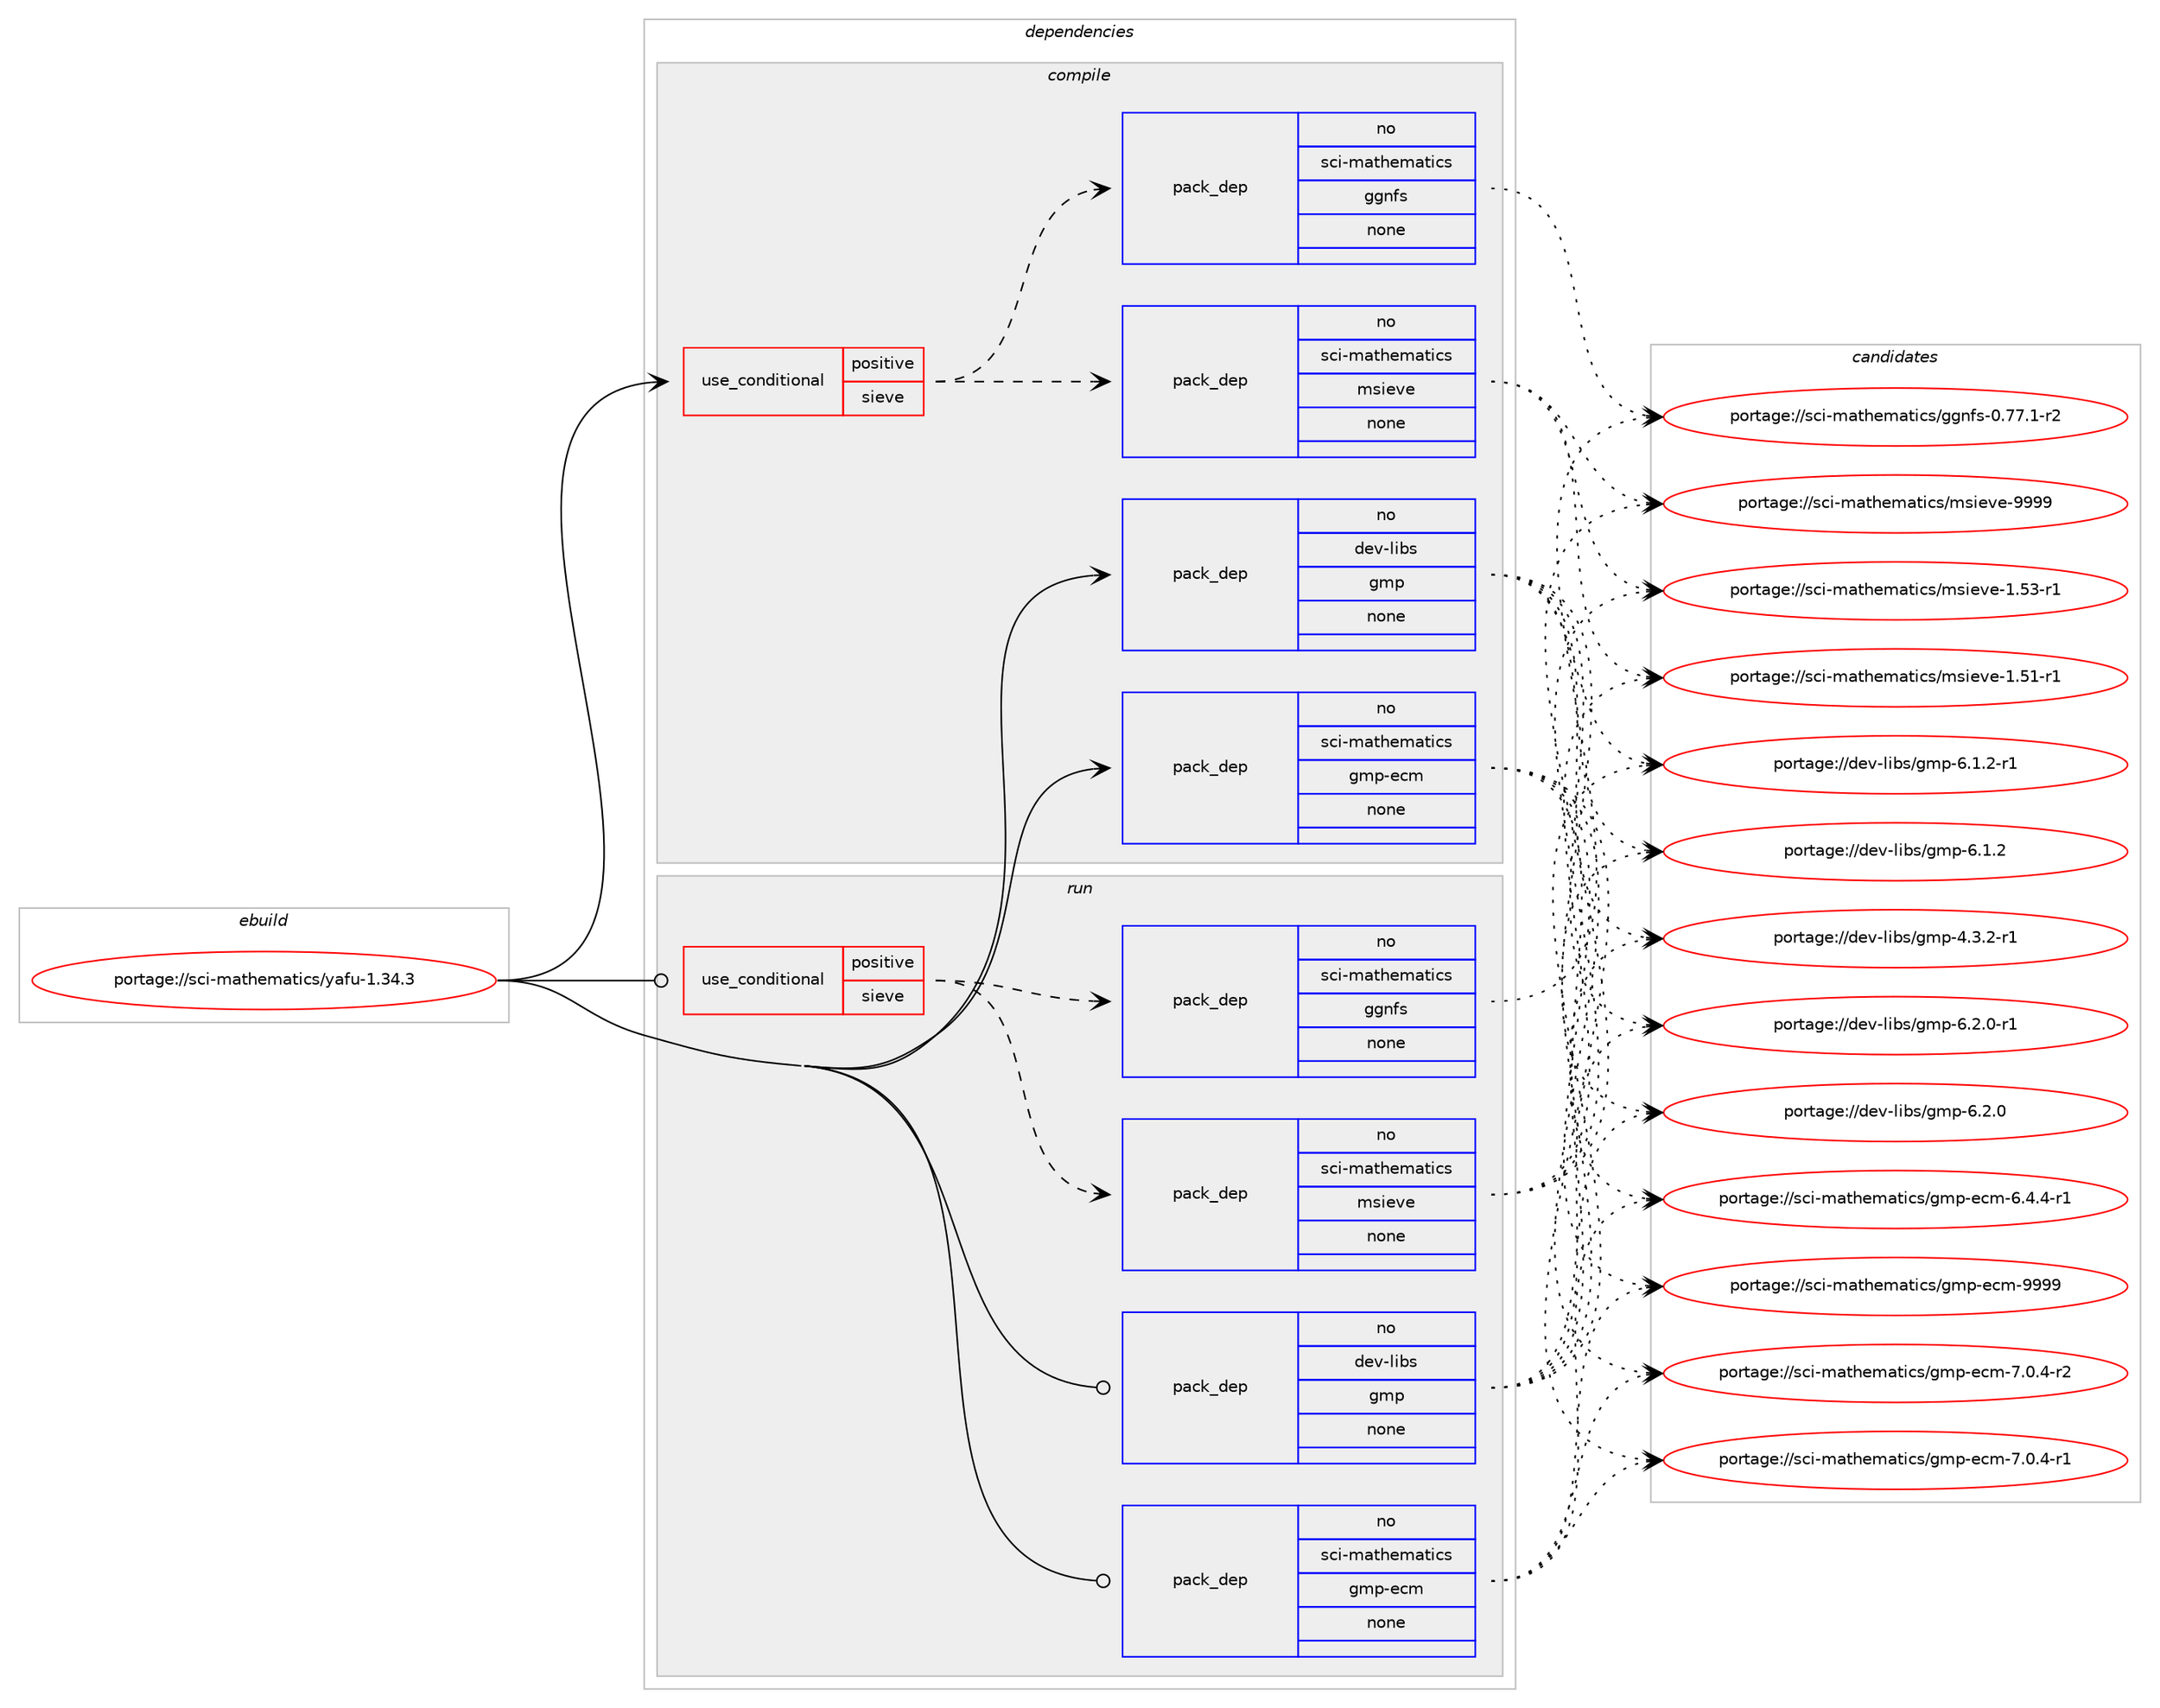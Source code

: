 digraph prolog {

# *************
# Graph options
# *************

newrank=true;
concentrate=true;
compound=true;
graph [rankdir=LR,fontname=Helvetica,fontsize=10,ranksep=1.5];#, ranksep=2.5, nodesep=0.2];
edge  [arrowhead=vee];
node  [fontname=Helvetica,fontsize=10];

# **********
# The ebuild
# **********

subgraph cluster_leftcol {
color=gray;
rank=same;
label=<<i>ebuild</i>>;
id [label="portage://sci-mathematics/yafu-1.34.3", color=red, width=4, href="../sci-mathematics/yafu-1.34.3.svg"];
}

# ****************
# The dependencies
# ****************

subgraph cluster_midcol {
color=gray;
label=<<i>dependencies</i>>;
subgraph cluster_compile {
fillcolor="#eeeeee";
style=filled;
label=<<i>compile</i>>;
subgraph cond6321 {
dependency35484 [label=<<TABLE BORDER="0" CELLBORDER="1" CELLSPACING="0" CELLPADDING="4"><TR><TD ROWSPAN="3" CELLPADDING="10">use_conditional</TD></TR><TR><TD>positive</TD></TR><TR><TD>sieve</TD></TR></TABLE>>, shape=none, color=red];
subgraph pack28394 {
dependency35485 [label=<<TABLE BORDER="0" CELLBORDER="1" CELLSPACING="0" CELLPADDING="4" WIDTH="220"><TR><TD ROWSPAN="6" CELLPADDING="30">pack_dep</TD></TR><TR><TD WIDTH="110">no</TD></TR><TR><TD>sci-mathematics</TD></TR><TR><TD>msieve</TD></TR><TR><TD>none</TD></TR><TR><TD></TD></TR></TABLE>>, shape=none, color=blue];
}
dependency35484:e -> dependency35485:w [weight=20,style="dashed",arrowhead="vee"];
subgraph pack28395 {
dependency35486 [label=<<TABLE BORDER="0" CELLBORDER="1" CELLSPACING="0" CELLPADDING="4" WIDTH="220"><TR><TD ROWSPAN="6" CELLPADDING="30">pack_dep</TD></TR><TR><TD WIDTH="110">no</TD></TR><TR><TD>sci-mathematics</TD></TR><TR><TD>ggnfs</TD></TR><TR><TD>none</TD></TR><TR><TD></TD></TR></TABLE>>, shape=none, color=blue];
}
dependency35484:e -> dependency35486:w [weight=20,style="dashed",arrowhead="vee"];
}
id:e -> dependency35484:w [weight=20,style="solid",arrowhead="vee"];
subgraph pack28396 {
dependency35487 [label=<<TABLE BORDER="0" CELLBORDER="1" CELLSPACING="0" CELLPADDING="4" WIDTH="220"><TR><TD ROWSPAN="6" CELLPADDING="30">pack_dep</TD></TR><TR><TD WIDTH="110">no</TD></TR><TR><TD>dev-libs</TD></TR><TR><TD>gmp</TD></TR><TR><TD>none</TD></TR><TR><TD></TD></TR></TABLE>>, shape=none, color=blue];
}
id:e -> dependency35487:w [weight=20,style="solid",arrowhead="vee"];
subgraph pack28397 {
dependency35488 [label=<<TABLE BORDER="0" CELLBORDER="1" CELLSPACING="0" CELLPADDING="4" WIDTH="220"><TR><TD ROWSPAN="6" CELLPADDING="30">pack_dep</TD></TR><TR><TD WIDTH="110">no</TD></TR><TR><TD>sci-mathematics</TD></TR><TR><TD>gmp-ecm</TD></TR><TR><TD>none</TD></TR><TR><TD></TD></TR></TABLE>>, shape=none, color=blue];
}
id:e -> dependency35488:w [weight=20,style="solid",arrowhead="vee"];
}
subgraph cluster_compileandrun {
fillcolor="#eeeeee";
style=filled;
label=<<i>compile and run</i>>;
}
subgraph cluster_run {
fillcolor="#eeeeee";
style=filled;
label=<<i>run</i>>;
subgraph cond6322 {
dependency35489 [label=<<TABLE BORDER="0" CELLBORDER="1" CELLSPACING="0" CELLPADDING="4"><TR><TD ROWSPAN="3" CELLPADDING="10">use_conditional</TD></TR><TR><TD>positive</TD></TR><TR><TD>sieve</TD></TR></TABLE>>, shape=none, color=red];
subgraph pack28398 {
dependency35490 [label=<<TABLE BORDER="0" CELLBORDER="1" CELLSPACING="0" CELLPADDING="4" WIDTH="220"><TR><TD ROWSPAN="6" CELLPADDING="30">pack_dep</TD></TR><TR><TD WIDTH="110">no</TD></TR><TR><TD>sci-mathematics</TD></TR><TR><TD>msieve</TD></TR><TR><TD>none</TD></TR><TR><TD></TD></TR></TABLE>>, shape=none, color=blue];
}
dependency35489:e -> dependency35490:w [weight=20,style="dashed",arrowhead="vee"];
subgraph pack28399 {
dependency35491 [label=<<TABLE BORDER="0" CELLBORDER="1" CELLSPACING="0" CELLPADDING="4" WIDTH="220"><TR><TD ROWSPAN="6" CELLPADDING="30">pack_dep</TD></TR><TR><TD WIDTH="110">no</TD></TR><TR><TD>sci-mathematics</TD></TR><TR><TD>ggnfs</TD></TR><TR><TD>none</TD></TR><TR><TD></TD></TR></TABLE>>, shape=none, color=blue];
}
dependency35489:e -> dependency35491:w [weight=20,style="dashed",arrowhead="vee"];
}
id:e -> dependency35489:w [weight=20,style="solid",arrowhead="odot"];
subgraph pack28400 {
dependency35492 [label=<<TABLE BORDER="0" CELLBORDER="1" CELLSPACING="0" CELLPADDING="4" WIDTH="220"><TR><TD ROWSPAN="6" CELLPADDING="30">pack_dep</TD></TR><TR><TD WIDTH="110">no</TD></TR><TR><TD>dev-libs</TD></TR><TR><TD>gmp</TD></TR><TR><TD>none</TD></TR><TR><TD></TD></TR></TABLE>>, shape=none, color=blue];
}
id:e -> dependency35492:w [weight=20,style="solid",arrowhead="odot"];
subgraph pack28401 {
dependency35493 [label=<<TABLE BORDER="0" CELLBORDER="1" CELLSPACING="0" CELLPADDING="4" WIDTH="220"><TR><TD ROWSPAN="6" CELLPADDING="30">pack_dep</TD></TR><TR><TD WIDTH="110">no</TD></TR><TR><TD>sci-mathematics</TD></TR><TR><TD>gmp-ecm</TD></TR><TR><TD>none</TD></TR><TR><TD></TD></TR></TABLE>>, shape=none, color=blue];
}
id:e -> dependency35493:w [weight=20,style="solid",arrowhead="odot"];
}
}

# **************
# The candidates
# **************

subgraph cluster_choices {
rank=same;
color=gray;
label=<<i>candidates</i>>;

subgraph choice28394 {
color=black;
nodesep=1;
choice1159910545109971161041011099711610599115471091151051011181014557575757 [label="portage://sci-mathematics/msieve-9999", color=red, width=4,href="../sci-mathematics/msieve-9999.svg"];
choice11599105451099711610410110997116105991154710911510510111810145494653514511449 [label="portage://sci-mathematics/msieve-1.53-r1", color=red, width=4,href="../sci-mathematics/msieve-1.53-r1.svg"];
choice11599105451099711610410110997116105991154710911510510111810145494653494511449 [label="portage://sci-mathematics/msieve-1.51-r1", color=red, width=4,href="../sci-mathematics/msieve-1.51-r1.svg"];
dependency35485:e -> choice1159910545109971161041011099711610599115471091151051011181014557575757:w [style=dotted,weight="100"];
dependency35485:e -> choice11599105451099711610410110997116105991154710911510510111810145494653514511449:w [style=dotted,weight="100"];
dependency35485:e -> choice11599105451099711610410110997116105991154710911510510111810145494653494511449:w [style=dotted,weight="100"];
}
subgraph choice28395 {
color=black;
nodesep=1;
choice115991054510997116104101109971161059911547103103110102115454846555546494511450 [label="portage://sci-mathematics/ggnfs-0.77.1-r2", color=red, width=4,href="../sci-mathematics/ggnfs-0.77.1-r2.svg"];
dependency35486:e -> choice115991054510997116104101109971161059911547103103110102115454846555546494511450:w [style=dotted,weight="100"];
}
subgraph choice28396 {
color=black;
nodesep=1;
choice1001011184510810598115471031091124554465046484511449 [label="portage://dev-libs/gmp-6.2.0-r1", color=red, width=4,href="../dev-libs/gmp-6.2.0-r1.svg"];
choice100101118451081059811547103109112455446504648 [label="portage://dev-libs/gmp-6.2.0", color=red, width=4,href="../dev-libs/gmp-6.2.0.svg"];
choice1001011184510810598115471031091124554464946504511449 [label="portage://dev-libs/gmp-6.1.2-r1", color=red, width=4,href="../dev-libs/gmp-6.1.2-r1.svg"];
choice100101118451081059811547103109112455446494650 [label="portage://dev-libs/gmp-6.1.2", color=red, width=4,href="../dev-libs/gmp-6.1.2.svg"];
choice1001011184510810598115471031091124552465146504511449 [label="portage://dev-libs/gmp-4.3.2-r1", color=red, width=4,href="../dev-libs/gmp-4.3.2-r1.svg"];
dependency35487:e -> choice1001011184510810598115471031091124554465046484511449:w [style=dotted,weight="100"];
dependency35487:e -> choice100101118451081059811547103109112455446504648:w [style=dotted,weight="100"];
dependency35487:e -> choice1001011184510810598115471031091124554464946504511449:w [style=dotted,weight="100"];
dependency35487:e -> choice100101118451081059811547103109112455446494650:w [style=dotted,weight="100"];
dependency35487:e -> choice1001011184510810598115471031091124552465146504511449:w [style=dotted,weight="100"];
}
subgraph choice28397 {
color=black;
nodesep=1;
choice11599105451099711610410110997116105991154710310911245101991094557575757 [label="portage://sci-mathematics/gmp-ecm-9999", color=red, width=4,href="../sci-mathematics/gmp-ecm-9999.svg"];
choice11599105451099711610410110997116105991154710310911245101991094555464846524511450 [label="portage://sci-mathematics/gmp-ecm-7.0.4-r2", color=red, width=4,href="../sci-mathematics/gmp-ecm-7.0.4-r2.svg"];
choice11599105451099711610410110997116105991154710310911245101991094555464846524511449 [label="portage://sci-mathematics/gmp-ecm-7.0.4-r1", color=red, width=4,href="../sci-mathematics/gmp-ecm-7.0.4-r1.svg"];
choice11599105451099711610410110997116105991154710310911245101991094554465246524511449 [label="portage://sci-mathematics/gmp-ecm-6.4.4-r1", color=red, width=4,href="../sci-mathematics/gmp-ecm-6.4.4-r1.svg"];
dependency35488:e -> choice11599105451099711610410110997116105991154710310911245101991094557575757:w [style=dotted,weight="100"];
dependency35488:e -> choice11599105451099711610410110997116105991154710310911245101991094555464846524511450:w [style=dotted,weight="100"];
dependency35488:e -> choice11599105451099711610410110997116105991154710310911245101991094555464846524511449:w [style=dotted,weight="100"];
dependency35488:e -> choice11599105451099711610410110997116105991154710310911245101991094554465246524511449:w [style=dotted,weight="100"];
}
subgraph choice28398 {
color=black;
nodesep=1;
choice1159910545109971161041011099711610599115471091151051011181014557575757 [label="portage://sci-mathematics/msieve-9999", color=red, width=4,href="../sci-mathematics/msieve-9999.svg"];
choice11599105451099711610410110997116105991154710911510510111810145494653514511449 [label="portage://sci-mathematics/msieve-1.53-r1", color=red, width=4,href="../sci-mathematics/msieve-1.53-r1.svg"];
choice11599105451099711610410110997116105991154710911510510111810145494653494511449 [label="portage://sci-mathematics/msieve-1.51-r1", color=red, width=4,href="../sci-mathematics/msieve-1.51-r1.svg"];
dependency35490:e -> choice1159910545109971161041011099711610599115471091151051011181014557575757:w [style=dotted,weight="100"];
dependency35490:e -> choice11599105451099711610410110997116105991154710911510510111810145494653514511449:w [style=dotted,weight="100"];
dependency35490:e -> choice11599105451099711610410110997116105991154710911510510111810145494653494511449:w [style=dotted,weight="100"];
}
subgraph choice28399 {
color=black;
nodesep=1;
choice115991054510997116104101109971161059911547103103110102115454846555546494511450 [label="portage://sci-mathematics/ggnfs-0.77.1-r2", color=red, width=4,href="../sci-mathematics/ggnfs-0.77.1-r2.svg"];
dependency35491:e -> choice115991054510997116104101109971161059911547103103110102115454846555546494511450:w [style=dotted,weight="100"];
}
subgraph choice28400 {
color=black;
nodesep=1;
choice1001011184510810598115471031091124554465046484511449 [label="portage://dev-libs/gmp-6.2.0-r1", color=red, width=4,href="../dev-libs/gmp-6.2.0-r1.svg"];
choice100101118451081059811547103109112455446504648 [label="portage://dev-libs/gmp-6.2.0", color=red, width=4,href="../dev-libs/gmp-6.2.0.svg"];
choice1001011184510810598115471031091124554464946504511449 [label="portage://dev-libs/gmp-6.1.2-r1", color=red, width=4,href="../dev-libs/gmp-6.1.2-r1.svg"];
choice100101118451081059811547103109112455446494650 [label="portage://dev-libs/gmp-6.1.2", color=red, width=4,href="../dev-libs/gmp-6.1.2.svg"];
choice1001011184510810598115471031091124552465146504511449 [label="portage://dev-libs/gmp-4.3.2-r1", color=red, width=4,href="../dev-libs/gmp-4.3.2-r1.svg"];
dependency35492:e -> choice1001011184510810598115471031091124554465046484511449:w [style=dotted,weight="100"];
dependency35492:e -> choice100101118451081059811547103109112455446504648:w [style=dotted,weight="100"];
dependency35492:e -> choice1001011184510810598115471031091124554464946504511449:w [style=dotted,weight="100"];
dependency35492:e -> choice100101118451081059811547103109112455446494650:w [style=dotted,weight="100"];
dependency35492:e -> choice1001011184510810598115471031091124552465146504511449:w [style=dotted,weight="100"];
}
subgraph choice28401 {
color=black;
nodesep=1;
choice11599105451099711610410110997116105991154710310911245101991094557575757 [label="portage://sci-mathematics/gmp-ecm-9999", color=red, width=4,href="../sci-mathematics/gmp-ecm-9999.svg"];
choice11599105451099711610410110997116105991154710310911245101991094555464846524511450 [label="portage://sci-mathematics/gmp-ecm-7.0.4-r2", color=red, width=4,href="../sci-mathematics/gmp-ecm-7.0.4-r2.svg"];
choice11599105451099711610410110997116105991154710310911245101991094555464846524511449 [label="portage://sci-mathematics/gmp-ecm-7.0.4-r1", color=red, width=4,href="../sci-mathematics/gmp-ecm-7.0.4-r1.svg"];
choice11599105451099711610410110997116105991154710310911245101991094554465246524511449 [label="portage://sci-mathematics/gmp-ecm-6.4.4-r1", color=red, width=4,href="../sci-mathematics/gmp-ecm-6.4.4-r1.svg"];
dependency35493:e -> choice11599105451099711610410110997116105991154710310911245101991094557575757:w [style=dotted,weight="100"];
dependency35493:e -> choice11599105451099711610410110997116105991154710310911245101991094555464846524511450:w [style=dotted,weight="100"];
dependency35493:e -> choice11599105451099711610410110997116105991154710310911245101991094555464846524511449:w [style=dotted,weight="100"];
dependency35493:e -> choice11599105451099711610410110997116105991154710310911245101991094554465246524511449:w [style=dotted,weight="100"];
}
}

}
